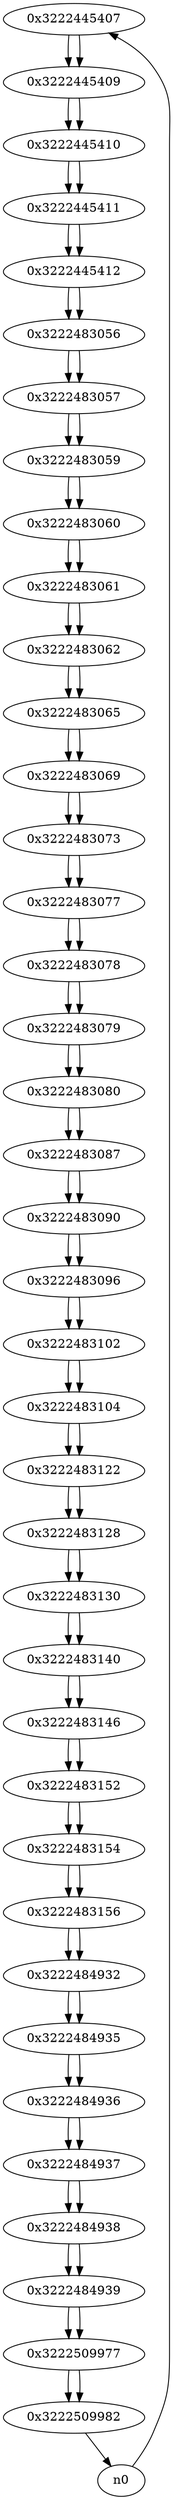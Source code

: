 digraph G{
/* nodes */
  n1 [label="0x3222445407"]
  n2 [label="0x3222445409"]
  n3 [label="0x3222445410"]
  n4 [label="0x3222445411"]
  n5 [label="0x3222445412"]
  n6 [label="0x3222483056"]
  n7 [label="0x3222483057"]
  n8 [label="0x3222483059"]
  n9 [label="0x3222483060"]
  n10 [label="0x3222483061"]
  n11 [label="0x3222483062"]
  n12 [label="0x3222483065"]
  n13 [label="0x3222483069"]
  n14 [label="0x3222483073"]
  n15 [label="0x3222483077"]
  n16 [label="0x3222483078"]
  n17 [label="0x3222483079"]
  n18 [label="0x3222483080"]
  n19 [label="0x3222483087"]
  n20 [label="0x3222483090"]
  n21 [label="0x3222483096"]
  n22 [label="0x3222483102"]
  n23 [label="0x3222483104"]
  n24 [label="0x3222483122"]
  n25 [label="0x3222483128"]
  n26 [label="0x3222483130"]
  n27 [label="0x3222483140"]
  n28 [label="0x3222483146"]
  n29 [label="0x3222483152"]
  n30 [label="0x3222483154"]
  n31 [label="0x3222483156"]
  n32 [label="0x3222484932"]
  n33 [label="0x3222484935"]
  n34 [label="0x3222484936"]
  n35 [label="0x3222484937"]
  n36 [label="0x3222484938"]
  n37 [label="0x3222484939"]
  n38 [label="0x3222509977"]
  n39 [label="0x3222509982"]
/* edges */
n1 -> n2;
n0 -> n1;
n2 -> n3;
n1 -> n2;
n3 -> n4;
n2 -> n3;
n4 -> n5;
n3 -> n4;
n5 -> n6;
n4 -> n5;
n6 -> n7;
n5 -> n6;
n7 -> n8;
n6 -> n7;
n8 -> n9;
n7 -> n8;
n9 -> n10;
n8 -> n9;
n10 -> n11;
n9 -> n10;
n11 -> n12;
n10 -> n11;
n12 -> n13;
n11 -> n12;
n13 -> n14;
n12 -> n13;
n14 -> n15;
n13 -> n14;
n15 -> n16;
n14 -> n15;
n16 -> n17;
n15 -> n16;
n17 -> n18;
n16 -> n17;
n18 -> n19;
n17 -> n18;
n19 -> n20;
n18 -> n19;
n20 -> n21;
n19 -> n20;
n21 -> n22;
n20 -> n21;
n22 -> n23;
n21 -> n22;
n23 -> n24;
n22 -> n23;
n24 -> n25;
n23 -> n24;
n25 -> n26;
n24 -> n25;
n26 -> n27;
n25 -> n26;
n27 -> n28;
n26 -> n27;
n28 -> n29;
n27 -> n28;
n29 -> n30;
n28 -> n29;
n30 -> n31;
n29 -> n30;
n31 -> n32;
n30 -> n31;
n32 -> n33;
n31 -> n32;
n33 -> n34;
n32 -> n33;
n34 -> n35;
n33 -> n34;
n35 -> n36;
n34 -> n35;
n36 -> n37;
n35 -> n36;
n37 -> n38;
n36 -> n37;
n38 -> n39;
n37 -> n38;
n39 -> n0;
n38 -> n39;
}
